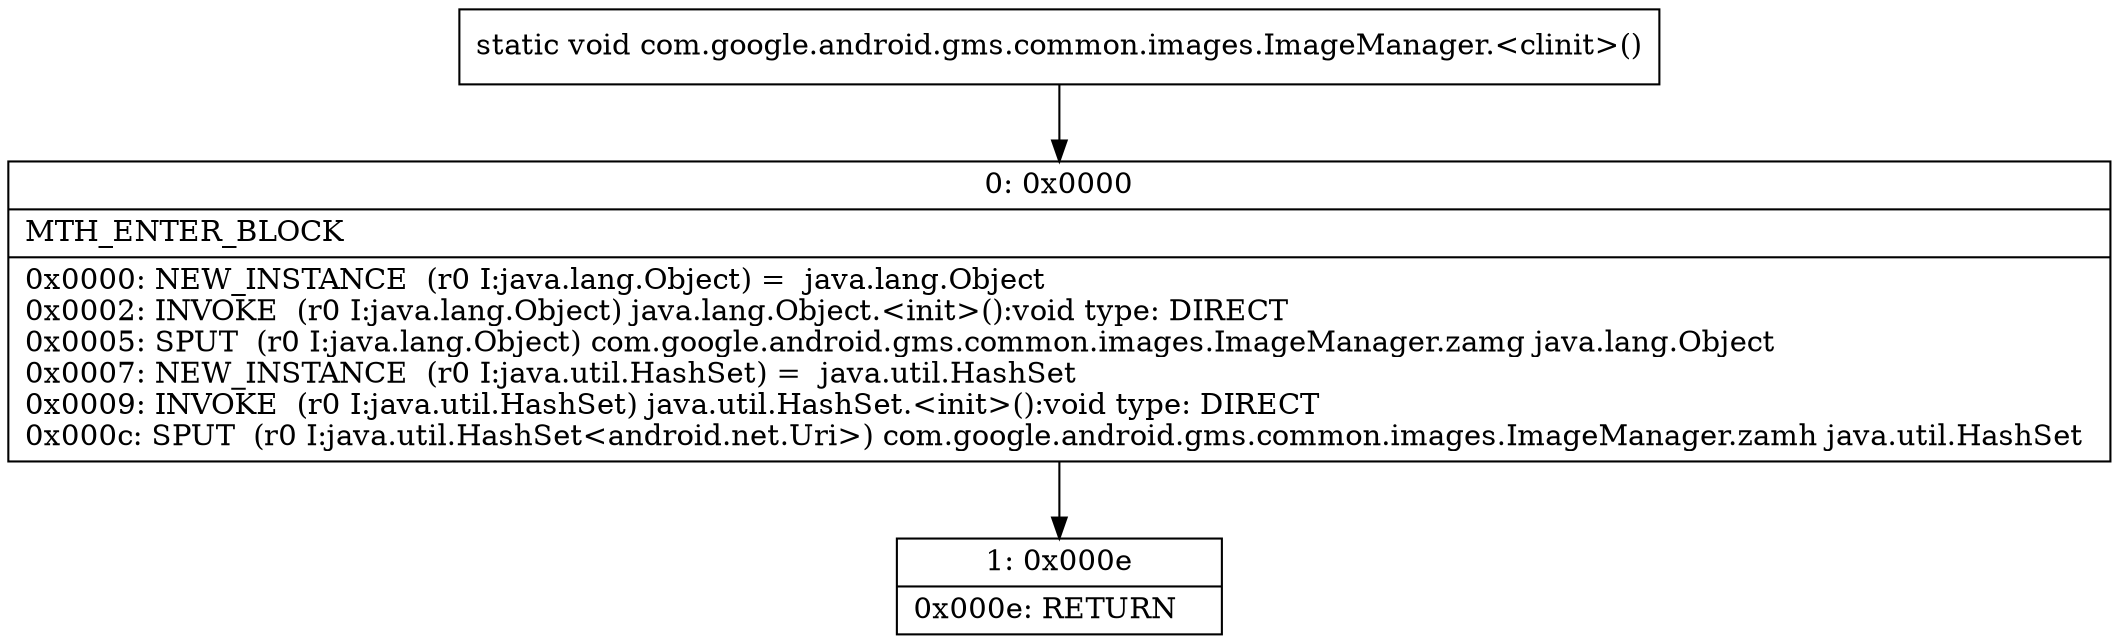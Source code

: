 digraph "CFG forcom.google.android.gms.common.images.ImageManager.\<clinit\>()V" {
Node_0 [shape=record,label="{0\:\ 0x0000|MTH_ENTER_BLOCK\l|0x0000: NEW_INSTANCE  (r0 I:java.lang.Object) =  java.lang.Object \l0x0002: INVOKE  (r0 I:java.lang.Object) java.lang.Object.\<init\>():void type: DIRECT \l0x0005: SPUT  (r0 I:java.lang.Object) com.google.android.gms.common.images.ImageManager.zamg java.lang.Object \l0x0007: NEW_INSTANCE  (r0 I:java.util.HashSet) =  java.util.HashSet \l0x0009: INVOKE  (r0 I:java.util.HashSet) java.util.HashSet.\<init\>():void type: DIRECT \l0x000c: SPUT  (r0 I:java.util.HashSet\<android.net.Uri\>) com.google.android.gms.common.images.ImageManager.zamh java.util.HashSet \l}"];
Node_1 [shape=record,label="{1\:\ 0x000e|0x000e: RETURN   \l}"];
MethodNode[shape=record,label="{static void com.google.android.gms.common.images.ImageManager.\<clinit\>() }"];
MethodNode -> Node_0;
Node_0 -> Node_1;
}

